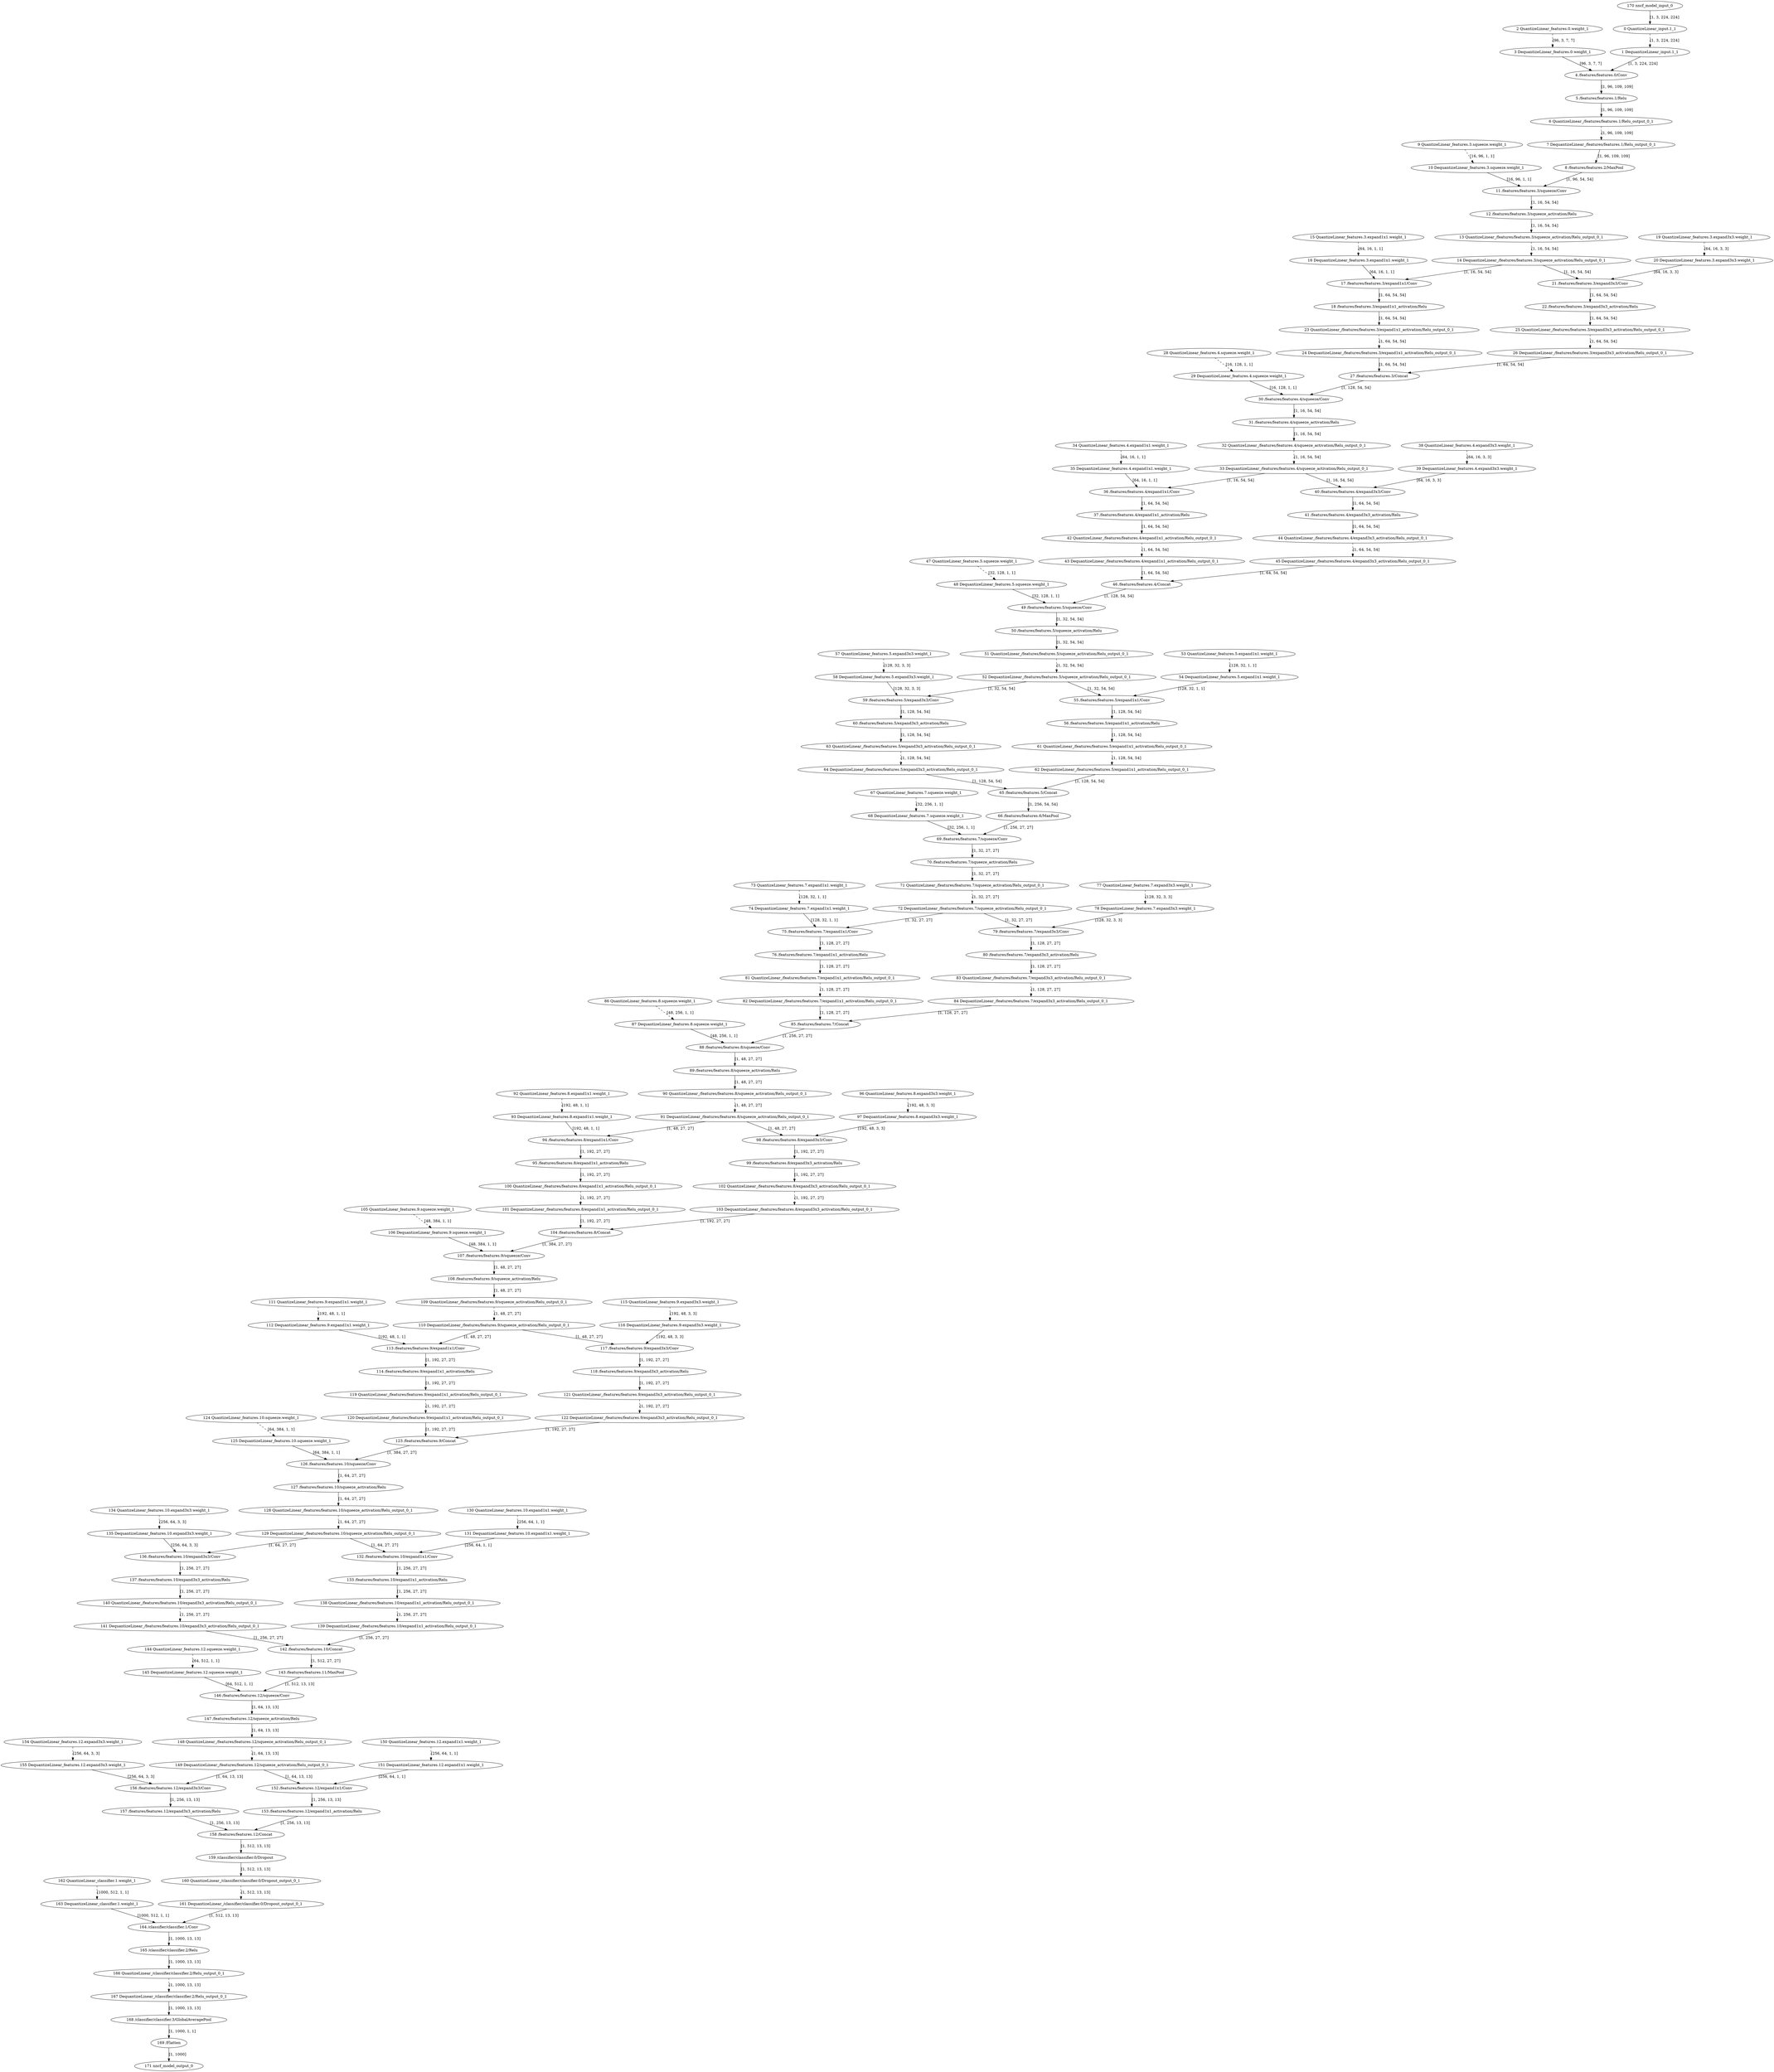 strict digraph  {
"0 QuantizeLinear_input.1_1" [id=0, type=QuantizeLinear];
"1 DequantizeLinear_input.1_1" [id=1, type=DequantizeLinear];
"2 QuantizeLinear_features.0.weight_1" [id=2, type=QuantizeLinear];
"3 DequantizeLinear_features.0.weight_1" [id=3, type=DequantizeLinear];
"4 /features/features.0/Conv" [id=4, type=Conv];
"5 /features/features.1/Relu" [id=5, type=Relu];
"6 QuantizeLinear_/features/features.1/Relu_output_0_1" [id=6, type=QuantizeLinear];
"7 DequantizeLinear_/features/features.1/Relu_output_0_1" [id=7, type=DequantizeLinear];
"8 /features/features.2/MaxPool" [id=8, type=MaxPool];
"9 QuantizeLinear_features.3.squeeze.weight_1" [id=9, type=QuantizeLinear];
"10 DequantizeLinear_features.3.squeeze.weight_1" [id=10, type=DequantizeLinear];
"11 /features/features.3/squeeze/Conv" [id=11, type=Conv];
"12 /features/features.3/squeeze_activation/Relu" [id=12, type=Relu];
"13 QuantizeLinear_/features/features.3/squeeze_activation/Relu_output_0_1" [id=13, type=QuantizeLinear];
"14 DequantizeLinear_/features/features.3/squeeze_activation/Relu_output_0_1" [id=14, type=DequantizeLinear];
"15 QuantizeLinear_features.3.expand1x1.weight_1" [id=15, type=QuantizeLinear];
"16 DequantizeLinear_features.3.expand1x1.weight_1" [id=16, type=DequantizeLinear];
"17 /features/features.3/expand1x1/Conv" [id=17, type=Conv];
"18 /features/features.3/expand1x1_activation/Relu" [id=18, type=Relu];
"19 QuantizeLinear_features.3.expand3x3.weight_1" [id=19, type=QuantizeLinear];
"20 DequantizeLinear_features.3.expand3x3.weight_1" [id=20, type=DequantizeLinear];
"21 /features/features.3/expand3x3/Conv" [id=21, type=Conv];
"22 /features/features.3/expand3x3_activation/Relu" [id=22, type=Relu];
"23 QuantizeLinear_/features/features.3/expand1x1_activation/Relu_output_0_1" [id=23, type=QuantizeLinear];
"24 DequantizeLinear_/features/features.3/expand1x1_activation/Relu_output_0_1" [id=24, type=DequantizeLinear];
"25 QuantizeLinear_/features/features.3/expand3x3_activation/Relu_output_0_1" [id=25, type=QuantizeLinear];
"26 DequantizeLinear_/features/features.3/expand3x3_activation/Relu_output_0_1" [id=26, type=DequantizeLinear];
"27 /features/features.3/Concat" [id=27, type=Concat];
"28 QuantizeLinear_features.4.squeeze.weight_1" [id=28, type=QuantizeLinear];
"29 DequantizeLinear_features.4.squeeze.weight_1" [id=29, type=DequantizeLinear];
"30 /features/features.4/squeeze/Conv" [id=30, type=Conv];
"31 /features/features.4/squeeze_activation/Relu" [id=31, type=Relu];
"32 QuantizeLinear_/features/features.4/squeeze_activation/Relu_output_0_1" [id=32, type=QuantizeLinear];
"33 DequantizeLinear_/features/features.4/squeeze_activation/Relu_output_0_1" [id=33, type=DequantizeLinear];
"34 QuantizeLinear_features.4.expand1x1.weight_1" [id=34, type=QuantizeLinear];
"35 DequantizeLinear_features.4.expand1x1.weight_1" [id=35, type=DequantizeLinear];
"36 /features/features.4/expand1x1/Conv" [id=36, type=Conv];
"37 /features/features.4/expand1x1_activation/Relu" [id=37, type=Relu];
"38 QuantizeLinear_features.4.expand3x3.weight_1" [id=38, type=QuantizeLinear];
"39 DequantizeLinear_features.4.expand3x3.weight_1" [id=39, type=DequantizeLinear];
"40 /features/features.4/expand3x3/Conv" [id=40, type=Conv];
"41 /features/features.4/expand3x3_activation/Relu" [id=41, type=Relu];
"42 QuantizeLinear_/features/features.4/expand1x1_activation/Relu_output_0_1" [id=42, type=QuantizeLinear];
"43 DequantizeLinear_/features/features.4/expand1x1_activation/Relu_output_0_1" [id=43, type=DequantizeLinear];
"44 QuantizeLinear_/features/features.4/expand3x3_activation/Relu_output_0_1" [id=44, type=QuantizeLinear];
"45 DequantizeLinear_/features/features.4/expand3x3_activation/Relu_output_0_1" [id=45, type=DequantizeLinear];
"46 /features/features.4/Concat" [id=46, type=Concat];
"47 QuantizeLinear_features.5.squeeze.weight_1" [id=47, type=QuantizeLinear];
"48 DequantizeLinear_features.5.squeeze.weight_1" [id=48, type=DequantizeLinear];
"49 /features/features.5/squeeze/Conv" [id=49, type=Conv];
"50 /features/features.5/squeeze_activation/Relu" [id=50, type=Relu];
"51 QuantizeLinear_/features/features.5/squeeze_activation/Relu_output_0_1" [id=51, type=QuantizeLinear];
"52 DequantizeLinear_/features/features.5/squeeze_activation/Relu_output_0_1" [id=52, type=DequantizeLinear];
"53 QuantizeLinear_features.5.expand1x1.weight_1" [id=53, type=QuantizeLinear];
"54 DequantizeLinear_features.5.expand1x1.weight_1" [id=54, type=DequantizeLinear];
"55 /features/features.5/expand1x1/Conv" [id=55, type=Conv];
"56 /features/features.5/expand1x1_activation/Relu" [id=56, type=Relu];
"57 QuantizeLinear_features.5.expand3x3.weight_1" [id=57, type=QuantizeLinear];
"58 DequantizeLinear_features.5.expand3x3.weight_1" [id=58, type=DequantizeLinear];
"59 /features/features.5/expand3x3/Conv" [id=59, type=Conv];
"60 /features/features.5/expand3x3_activation/Relu" [id=60, type=Relu];
"61 QuantizeLinear_/features/features.5/expand1x1_activation/Relu_output_0_1" [id=61, type=QuantizeLinear];
"62 DequantizeLinear_/features/features.5/expand1x1_activation/Relu_output_0_1" [id=62, type=DequantizeLinear];
"63 QuantizeLinear_/features/features.5/expand3x3_activation/Relu_output_0_1" [id=63, type=QuantizeLinear];
"64 DequantizeLinear_/features/features.5/expand3x3_activation/Relu_output_0_1" [id=64, type=DequantizeLinear];
"65 /features/features.5/Concat" [id=65, type=Concat];
"66 /features/features.6/MaxPool" [id=66, type=MaxPool];
"67 QuantizeLinear_features.7.squeeze.weight_1" [id=67, type=QuantizeLinear];
"68 DequantizeLinear_features.7.squeeze.weight_1" [id=68, type=DequantizeLinear];
"69 /features/features.7/squeeze/Conv" [id=69, type=Conv];
"70 /features/features.7/squeeze_activation/Relu" [id=70, type=Relu];
"71 QuantizeLinear_/features/features.7/squeeze_activation/Relu_output_0_1" [id=71, type=QuantizeLinear];
"72 DequantizeLinear_/features/features.7/squeeze_activation/Relu_output_0_1" [id=72, type=DequantizeLinear];
"73 QuantizeLinear_features.7.expand1x1.weight_1" [id=73, type=QuantizeLinear];
"74 DequantizeLinear_features.7.expand1x1.weight_1" [id=74, type=DequantizeLinear];
"75 /features/features.7/expand1x1/Conv" [id=75, type=Conv];
"76 /features/features.7/expand1x1_activation/Relu" [id=76, type=Relu];
"77 QuantizeLinear_features.7.expand3x3.weight_1" [id=77, type=QuantizeLinear];
"78 DequantizeLinear_features.7.expand3x3.weight_1" [id=78, type=DequantizeLinear];
"79 /features/features.7/expand3x3/Conv" [id=79, type=Conv];
"80 /features/features.7/expand3x3_activation/Relu" [id=80, type=Relu];
"81 QuantizeLinear_/features/features.7/expand1x1_activation/Relu_output_0_1" [id=81, type=QuantizeLinear];
"82 DequantizeLinear_/features/features.7/expand1x1_activation/Relu_output_0_1" [id=82, type=DequantizeLinear];
"83 QuantizeLinear_/features/features.7/expand3x3_activation/Relu_output_0_1" [id=83, type=QuantizeLinear];
"84 DequantizeLinear_/features/features.7/expand3x3_activation/Relu_output_0_1" [id=84, type=DequantizeLinear];
"85 /features/features.7/Concat" [id=85, type=Concat];
"86 QuantizeLinear_features.8.squeeze.weight_1" [id=86, type=QuantizeLinear];
"87 DequantizeLinear_features.8.squeeze.weight_1" [id=87, type=DequantizeLinear];
"88 /features/features.8/squeeze/Conv" [id=88, type=Conv];
"89 /features/features.8/squeeze_activation/Relu" [id=89, type=Relu];
"90 QuantizeLinear_/features/features.8/squeeze_activation/Relu_output_0_1" [id=90, type=QuantizeLinear];
"91 DequantizeLinear_/features/features.8/squeeze_activation/Relu_output_0_1" [id=91, type=DequantizeLinear];
"92 QuantizeLinear_features.8.expand1x1.weight_1" [id=92, type=QuantizeLinear];
"93 DequantizeLinear_features.8.expand1x1.weight_1" [id=93, type=DequantizeLinear];
"94 /features/features.8/expand1x1/Conv" [id=94, type=Conv];
"95 /features/features.8/expand1x1_activation/Relu" [id=95, type=Relu];
"96 QuantizeLinear_features.8.expand3x3.weight_1" [id=96, type=QuantizeLinear];
"97 DequantizeLinear_features.8.expand3x3.weight_1" [id=97, type=DequantizeLinear];
"98 /features/features.8/expand3x3/Conv" [id=98, type=Conv];
"99 /features/features.8/expand3x3_activation/Relu" [id=99, type=Relu];
"100 QuantizeLinear_/features/features.8/expand1x1_activation/Relu_output_0_1" [id=100, type=QuantizeLinear];
"101 DequantizeLinear_/features/features.8/expand1x1_activation/Relu_output_0_1" [id=101, type=DequantizeLinear];
"102 QuantizeLinear_/features/features.8/expand3x3_activation/Relu_output_0_1" [id=102, type=QuantizeLinear];
"103 DequantizeLinear_/features/features.8/expand3x3_activation/Relu_output_0_1" [id=103, type=DequantizeLinear];
"104 /features/features.8/Concat" [id=104, type=Concat];
"105 QuantizeLinear_features.9.squeeze.weight_1" [id=105, type=QuantizeLinear];
"106 DequantizeLinear_features.9.squeeze.weight_1" [id=106, type=DequantizeLinear];
"107 /features/features.9/squeeze/Conv" [id=107, type=Conv];
"108 /features/features.9/squeeze_activation/Relu" [id=108, type=Relu];
"109 QuantizeLinear_/features/features.9/squeeze_activation/Relu_output_0_1" [id=109, type=QuantizeLinear];
"110 DequantizeLinear_/features/features.9/squeeze_activation/Relu_output_0_1" [id=110, type=DequantizeLinear];
"111 QuantizeLinear_features.9.expand1x1.weight_1" [id=111, type=QuantizeLinear];
"112 DequantizeLinear_features.9.expand1x1.weight_1" [id=112, type=DequantizeLinear];
"113 /features/features.9/expand1x1/Conv" [id=113, type=Conv];
"114 /features/features.9/expand1x1_activation/Relu" [id=114, type=Relu];
"115 QuantizeLinear_features.9.expand3x3.weight_1" [id=115, type=QuantizeLinear];
"116 DequantizeLinear_features.9.expand3x3.weight_1" [id=116, type=DequantizeLinear];
"117 /features/features.9/expand3x3/Conv" [id=117, type=Conv];
"118 /features/features.9/expand3x3_activation/Relu" [id=118, type=Relu];
"119 QuantizeLinear_/features/features.9/expand1x1_activation/Relu_output_0_1" [id=119, type=QuantizeLinear];
"120 DequantizeLinear_/features/features.9/expand1x1_activation/Relu_output_0_1" [id=120, type=DequantizeLinear];
"121 QuantizeLinear_/features/features.9/expand3x3_activation/Relu_output_0_1" [id=121, type=QuantizeLinear];
"122 DequantizeLinear_/features/features.9/expand3x3_activation/Relu_output_0_1" [id=122, type=DequantizeLinear];
"123 /features/features.9/Concat" [id=123, type=Concat];
"124 QuantizeLinear_features.10.squeeze.weight_1" [id=124, type=QuantizeLinear];
"125 DequantizeLinear_features.10.squeeze.weight_1" [id=125, type=DequantizeLinear];
"126 /features/features.10/squeeze/Conv" [id=126, type=Conv];
"127 /features/features.10/squeeze_activation/Relu" [id=127, type=Relu];
"128 QuantizeLinear_/features/features.10/squeeze_activation/Relu_output_0_1" [id=128, type=QuantizeLinear];
"129 DequantizeLinear_/features/features.10/squeeze_activation/Relu_output_0_1" [id=129, type=DequantizeLinear];
"130 QuantizeLinear_features.10.expand1x1.weight_1" [id=130, type=QuantizeLinear];
"131 DequantizeLinear_features.10.expand1x1.weight_1" [id=131, type=DequantizeLinear];
"132 /features/features.10/expand1x1/Conv" [id=132, type=Conv];
"133 /features/features.10/expand1x1_activation/Relu" [id=133, type=Relu];
"134 QuantizeLinear_features.10.expand3x3.weight_1" [id=134, type=QuantizeLinear];
"135 DequantizeLinear_features.10.expand3x3.weight_1" [id=135, type=DequantizeLinear];
"136 /features/features.10/expand3x3/Conv" [id=136, type=Conv];
"137 /features/features.10/expand3x3_activation/Relu" [id=137, type=Relu];
"138 QuantizeLinear_/features/features.10/expand1x1_activation/Relu_output_0_1" [id=138, type=QuantizeLinear];
"139 DequantizeLinear_/features/features.10/expand1x1_activation/Relu_output_0_1" [id=139, type=DequantizeLinear];
"140 QuantizeLinear_/features/features.10/expand3x3_activation/Relu_output_0_1" [id=140, type=QuantizeLinear];
"141 DequantizeLinear_/features/features.10/expand3x3_activation/Relu_output_0_1" [id=141, type=DequantizeLinear];
"142 /features/features.10/Concat" [id=142, type=Concat];
"143 /features/features.11/MaxPool" [id=143, type=MaxPool];
"144 QuantizeLinear_features.12.squeeze.weight_1" [id=144, type=QuantizeLinear];
"145 DequantizeLinear_features.12.squeeze.weight_1" [id=145, type=DequantizeLinear];
"146 /features/features.12/squeeze/Conv" [id=146, type=Conv];
"147 /features/features.12/squeeze_activation/Relu" [id=147, type=Relu];
"148 QuantizeLinear_/features/features.12/squeeze_activation/Relu_output_0_1" [id=148, type=QuantizeLinear];
"149 DequantizeLinear_/features/features.12/squeeze_activation/Relu_output_0_1" [id=149, type=DequantizeLinear];
"150 QuantizeLinear_features.12.expand1x1.weight_1" [id=150, type=QuantizeLinear];
"151 DequantizeLinear_features.12.expand1x1.weight_1" [id=151, type=DequantizeLinear];
"152 /features/features.12/expand1x1/Conv" [id=152, type=Conv];
"153 /features/features.12/expand1x1_activation/Relu" [id=153, type=Relu];
"154 QuantizeLinear_features.12.expand3x3.weight_1" [id=154, type=QuantizeLinear];
"155 DequantizeLinear_features.12.expand3x3.weight_1" [id=155, type=DequantizeLinear];
"156 /features/features.12/expand3x3/Conv" [id=156, type=Conv];
"157 /features/features.12/expand3x3_activation/Relu" [id=157, type=Relu];
"158 /features/features.12/Concat" [id=158, type=Concat];
"159 /classifier/classifier.0/Dropout" [id=159, type=Dropout];
"160 QuantizeLinear_/classifier/classifier.0/Dropout_output_0_1" [id=160, type=QuantizeLinear];
"161 DequantizeLinear_/classifier/classifier.0/Dropout_output_0_1" [id=161, type=DequantizeLinear];
"162 QuantizeLinear_classifier.1.weight_1" [id=162, type=QuantizeLinear];
"163 DequantizeLinear_classifier.1.weight_1" [id=163, type=DequantizeLinear];
"164 /classifier/classifier.1/Conv" [id=164, type=Conv];
"165 /classifier/classifier.2/Relu" [id=165, type=Relu];
"166 QuantizeLinear_/classifier/classifier.2/Relu_output_0_1" [id=166, type=QuantizeLinear];
"167 DequantizeLinear_/classifier/classifier.2/Relu_output_0_1" [id=167, type=DequantizeLinear];
"168 /classifier/classifier.3/GlobalAveragePool" [id=168, type=GlobalAveragePool];
"169 /Flatten" [id=169, type=Flatten];
"170 nncf_model_input_0" [id=170, type=nncf_model_input];
"171 nncf_model_output_0" [id=171, type=nncf_model_output];
"0 QuantizeLinear_input.1_1" -> "1 DequantizeLinear_input.1_1"  [label="[1, 3, 224, 224]", style=dashed];
"1 DequantizeLinear_input.1_1" -> "4 /features/features.0/Conv"  [label="[1, 3, 224, 224]", style=solid];
"2 QuantizeLinear_features.0.weight_1" -> "3 DequantizeLinear_features.0.weight_1"  [label="[96, 3, 7, 7]", style=dashed];
"3 DequantizeLinear_features.0.weight_1" -> "4 /features/features.0/Conv"  [label="[96, 3, 7, 7]", style=solid];
"4 /features/features.0/Conv" -> "5 /features/features.1/Relu"  [label="[1, 96, 109, 109]", style=solid];
"5 /features/features.1/Relu" -> "6 QuantizeLinear_/features/features.1/Relu_output_0_1"  [label="[1, 96, 109, 109]", style=solid];
"6 QuantizeLinear_/features/features.1/Relu_output_0_1" -> "7 DequantizeLinear_/features/features.1/Relu_output_0_1"  [label="[1, 96, 109, 109]", style=dashed];
"7 DequantizeLinear_/features/features.1/Relu_output_0_1" -> "8 /features/features.2/MaxPool"  [label="[1, 96, 109, 109]", style=solid];
"8 /features/features.2/MaxPool" -> "11 /features/features.3/squeeze/Conv"  [label="[1, 96, 54, 54]", style=solid];
"9 QuantizeLinear_features.3.squeeze.weight_1" -> "10 DequantizeLinear_features.3.squeeze.weight_1"  [label="[16, 96, 1, 1]", style=dashed];
"10 DequantizeLinear_features.3.squeeze.weight_1" -> "11 /features/features.3/squeeze/Conv"  [label="[16, 96, 1, 1]", style=solid];
"11 /features/features.3/squeeze/Conv" -> "12 /features/features.3/squeeze_activation/Relu"  [label="[1, 16, 54, 54]", style=solid];
"12 /features/features.3/squeeze_activation/Relu" -> "13 QuantizeLinear_/features/features.3/squeeze_activation/Relu_output_0_1"  [label="[1, 16, 54, 54]", style=solid];
"13 QuantizeLinear_/features/features.3/squeeze_activation/Relu_output_0_1" -> "14 DequantizeLinear_/features/features.3/squeeze_activation/Relu_output_0_1"  [label="[1, 16, 54, 54]", style=dashed];
"14 DequantizeLinear_/features/features.3/squeeze_activation/Relu_output_0_1" -> "17 /features/features.3/expand1x1/Conv"  [label="[1, 16, 54, 54]", style=solid];
"14 DequantizeLinear_/features/features.3/squeeze_activation/Relu_output_0_1" -> "21 /features/features.3/expand3x3/Conv"  [label="[1, 16, 54, 54]", style=solid];
"15 QuantizeLinear_features.3.expand1x1.weight_1" -> "16 DequantizeLinear_features.3.expand1x1.weight_1"  [label="[64, 16, 1, 1]", style=dashed];
"16 DequantizeLinear_features.3.expand1x1.weight_1" -> "17 /features/features.3/expand1x1/Conv"  [label="[64, 16, 1, 1]", style=solid];
"17 /features/features.3/expand1x1/Conv" -> "18 /features/features.3/expand1x1_activation/Relu"  [label="[1, 64, 54, 54]", style=solid];
"18 /features/features.3/expand1x1_activation/Relu" -> "23 QuantizeLinear_/features/features.3/expand1x1_activation/Relu_output_0_1"  [label="[1, 64, 54, 54]", style=solid];
"19 QuantizeLinear_features.3.expand3x3.weight_1" -> "20 DequantizeLinear_features.3.expand3x3.weight_1"  [label="[64, 16, 3, 3]", style=dashed];
"20 DequantizeLinear_features.3.expand3x3.weight_1" -> "21 /features/features.3/expand3x3/Conv"  [label="[64, 16, 3, 3]", style=solid];
"21 /features/features.3/expand3x3/Conv" -> "22 /features/features.3/expand3x3_activation/Relu"  [label="[1, 64, 54, 54]", style=solid];
"22 /features/features.3/expand3x3_activation/Relu" -> "25 QuantizeLinear_/features/features.3/expand3x3_activation/Relu_output_0_1"  [label="[1, 64, 54, 54]", style=solid];
"23 QuantizeLinear_/features/features.3/expand1x1_activation/Relu_output_0_1" -> "24 DequantizeLinear_/features/features.3/expand1x1_activation/Relu_output_0_1"  [label="[1, 64, 54, 54]", style=dashed];
"24 DequantizeLinear_/features/features.3/expand1x1_activation/Relu_output_0_1" -> "27 /features/features.3/Concat"  [label="[1, 64, 54, 54]", style=solid];
"25 QuantizeLinear_/features/features.3/expand3x3_activation/Relu_output_0_1" -> "26 DequantizeLinear_/features/features.3/expand3x3_activation/Relu_output_0_1"  [label="[1, 64, 54, 54]", style=dashed];
"26 DequantizeLinear_/features/features.3/expand3x3_activation/Relu_output_0_1" -> "27 /features/features.3/Concat"  [label="[1, 64, 54, 54]", style=solid];
"27 /features/features.3/Concat" -> "30 /features/features.4/squeeze/Conv"  [label="[1, 128, 54, 54]", style=solid];
"28 QuantizeLinear_features.4.squeeze.weight_1" -> "29 DequantizeLinear_features.4.squeeze.weight_1"  [label="[16, 128, 1, 1]", style=dashed];
"29 DequantizeLinear_features.4.squeeze.weight_1" -> "30 /features/features.4/squeeze/Conv"  [label="[16, 128, 1, 1]", style=solid];
"30 /features/features.4/squeeze/Conv" -> "31 /features/features.4/squeeze_activation/Relu"  [label="[1, 16, 54, 54]", style=solid];
"31 /features/features.4/squeeze_activation/Relu" -> "32 QuantizeLinear_/features/features.4/squeeze_activation/Relu_output_0_1"  [label="[1, 16, 54, 54]", style=solid];
"32 QuantizeLinear_/features/features.4/squeeze_activation/Relu_output_0_1" -> "33 DequantizeLinear_/features/features.4/squeeze_activation/Relu_output_0_1"  [label="[1, 16, 54, 54]", style=dashed];
"33 DequantizeLinear_/features/features.4/squeeze_activation/Relu_output_0_1" -> "36 /features/features.4/expand1x1/Conv"  [label="[1, 16, 54, 54]", style=solid];
"33 DequantizeLinear_/features/features.4/squeeze_activation/Relu_output_0_1" -> "40 /features/features.4/expand3x3/Conv"  [label="[1, 16, 54, 54]", style=solid];
"34 QuantizeLinear_features.4.expand1x1.weight_1" -> "35 DequantizeLinear_features.4.expand1x1.weight_1"  [label="[64, 16, 1, 1]", style=dashed];
"35 DequantizeLinear_features.4.expand1x1.weight_1" -> "36 /features/features.4/expand1x1/Conv"  [label="[64, 16, 1, 1]", style=solid];
"36 /features/features.4/expand1x1/Conv" -> "37 /features/features.4/expand1x1_activation/Relu"  [label="[1, 64, 54, 54]", style=solid];
"37 /features/features.4/expand1x1_activation/Relu" -> "42 QuantizeLinear_/features/features.4/expand1x1_activation/Relu_output_0_1"  [label="[1, 64, 54, 54]", style=solid];
"38 QuantizeLinear_features.4.expand3x3.weight_1" -> "39 DequantizeLinear_features.4.expand3x3.weight_1"  [label="[64, 16, 3, 3]", style=dashed];
"39 DequantizeLinear_features.4.expand3x3.weight_1" -> "40 /features/features.4/expand3x3/Conv"  [label="[64, 16, 3, 3]", style=solid];
"40 /features/features.4/expand3x3/Conv" -> "41 /features/features.4/expand3x3_activation/Relu"  [label="[1, 64, 54, 54]", style=solid];
"41 /features/features.4/expand3x3_activation/Relu" -> "44 QuantizeLinear_/features/features.4/expand3x3_activation/Relu_output_0_1"  [label="[1, 64, 54, 54]", style=solid];
"42 QuantizeLinear_/features/features.4/expand1x1_activation/Relu_output_0_1" -> "43 DequantizeLinear_/features/features.4/expand1x1_activation/Relu_output_0_1"  [label="[1, 64, 54, 54]", style=dashed];
"43 DequantizeLinear_/features/features.4/expand1x1_activation/Relu_output_0_1" -> "46 /features/features.4/Concat"  [label="[1, 64, 54, 54]", style=solid];
"44 QuantizeLinear_/features/features.4/expand3x3_activation/Relu_output_0_1" -> "45 DequantizeLinear_/features/features.4/expand3x3_activation/Relu_output_0_1"  [label="[1, 64, 54, 54]", style=dashed];
"45 DequantizeLinear_/features/features.4/expand3x3_activation/Relu_output_0_1" -> "46 /features/features.4/Concat"  [label="[1, 64, 54, 54]", style=solid];
"46 /features/features.4/Concat" -> "49 /features/features.5/squeeze/Conv"  [label="[1, 128, 54, 54]", style=solid];
"47 QuantizeLinear_features.5.squeeze.weight_1" -> "48 DequantizeLinear_features.5.squeeze.weight_1"  [label="[32, 128, 1, 1]", style=dashed];
"48 DequantizeLinear_features.5.squeeze.weight_1" -> "49 /features/features.5/squeeze/Conv"  [label="[32, 128, 1, 1]", style=solid];
"49 /features/features.5/squeeze/Conv" -> "50 /features/features.5/squeeze_activation/Relu"  [label="[1, 32, 54, 54]", style=solid];
"50 /features/features.5/squeeze_activation/Relu" -> "51 QuantizeLinear_/features/features.5/squeeze_activation/Relu_output_0_1"  [label="[1, 32, 54, 54]", style=solid];
"51 QuantizeLinear_/features/features.5/squeeze_activation/Relu_output_0_1" -> "52 DequantizeLinear_/features/features.5/squeeze_activation/Relu_output_0_1"  [label="[1, 32, 54, 54]", style=dashed];
"52 DequantizeLinear_/features/features.5/squeeze_activation/Relu_output_0_1" -> "55 /features/features.5/expand1x1/Conv"  [label="[1, 32, 54, 54]", style=solid];
"52 DequantizeLinear_/features/features.5/squeeze_activation/Relu_output_0_1" -> "59 /features/features.5/expand3x3/Conv"  [label="[1, 32, 54, 54]", style=solid];
"53 QuantizeLinear_features.5.expand1x1.weight_1" -> "54 DequantizeLinear_features.5.expand1x1.weight_1"  [label="[128, 32, 1, 1]", style=dashed];
"54 DequantizeLinear_features.5.expand1x1.weight_1" -> "55 /features/features.5/expand1x1/Conv"  [label="[128, 32, 1, 1]", style=solid];
"55 /features/features.5/expand1x1/Conv" -> "56 /features/features.5/expand1x1_activation/Relu"  [label="[1, 128, 54, 54]", style=solid];
"56 /features/features.5/expand1x1_activation/Relu" -> "61 QuantizeLinear_/features/features.5/expand1x1_activation/Relu_output_0_1"  [label="[1, 128, 54, 54]", style=solid];
"57 QuantizeLinear_features.5.expand3x3.weight_1" -> "58 DequantizeLinear_features.5.expand3x3.weight_1"  [label="[128, 32, 3, 3]", style=dashed];
"58 DequantizeLinear_features.5.expand3x3.weight_1" -> "59 /features/features.5/expand3x3/Conv"  [label="[128, 32, 3, 3]", style=solid];
"59 /features/features.5/expand3x3/Conv" -> "60 /features/features.5/expand3x3_activation/Relu"  [label="[1, 128, 54, 54]", style=solid];
"60 /features/features.5/expand3x3_activation/Relu" -> "63 QuantizeLinear_/features/features.5/expand3x3_activation/Relu_output_0_1"  [label="[1, 128, 54, 54]", style=solid];
"61 QuantizeLinear_/features/features.5/expand1x1_activation/Relu_output_0_1" -> "62 DequantizeLinear_/features/features.5/expand1x1_activation/Relu_output_0_1"  [label="[1, 128, 54, 54]", style=dashed];
"62 DequantizeLinear_/features/features.5/expand1x1_activation/Relu_output_0_1" -> "65 /features/features.5/Concat"  [label="[1, 128, 54, 54]", style=solid];
"63 QuantizeLinear_/features/features.5/expand3x3_activation/Relu_output_0_1" -> "64 DequantizeLinear_/features/features.5/expand3x3_activation/Relu_output_0_1"  [label="[1, 128, 54, 54]", style=dashed];
"64 DequantizeLinear_/features/features.5/expand3x3_activation/Relu_output_0_1" -> "65 /features/features.5/Concat"  [label="[1, 128, 54, 54]", style=solid];
"65 /features/features.5/Concat" -> "66 /features/features.6/MaxPool"  [label="[1, 256, 54, 54]", style=solid];
"66 /features/features.6/MaxPool" -> "69 /features/features.7/squeeze/Conv"  [label="[1, 256, 27, 27]", style=solid];
"67 QuantizeLinear_features.7.squeeze.weight_1" -> "68 DequantizeLinear_features.7.squeeze.weight_1"  [label="[32, 256, 1, 1]", style=dashed];
"68 DequantizeLinear_features.7.squeeze.weight_1" -> "69 /features/features.7/squeeze/Conv"  [label="[32, 256, 1, 1]", style=solid];
"69 /features/features.7/squeeze/Conv" -> "70 /features/features.7/squeeze_activation/Relu"  [label="[1, 32, 27, 27]", style=solid];
"70 /features/features.7/squeeze_activation/Relu" -> "71 QuantizeLinear_/features/features.7/squeeze_activation/Relu_output_0_1"  [label="[1, 32, 27, 27]", style=solid];
"71 QuantizeLinear_/features/features.7/squeeze_activation/Relu_output_0_1" -> "72 DequantizeLinear_/features/features.7/squeeze_activation/Relu_output_0_1"  [label="[1, 32, 27, 27]", style=dashed];
"72 DequantizeLinear_/features/features.7/squeeze_activation/Relu_output_0_1" -> "75 /features/features.7/expand1x1/Conv"  [label="[1, 32, 27, 27]", style=solid];
"72 DequantizeLinear_/features/features.7/squeeze_activation/Relu_output_0_1" -> "79 /features/features.7/expand3x3/Conv"  [label="[1, 32, 27, 27]", style=solid];
"73 QuantizeLinear_features.7.expand1x1.weight_1" -> "74 DequantizeLinear_features.7.expand1x1.weight_1"  [label="[128, 32, 1, 1]", style=dashed];
"74 DequantizeLinear_features.7.expand1x1.weight_1" -> "75 /features/features.7/expand1x1/Conv"  [label="[128, 32, 1, 1]", style=solid];
"75 /features/features.7/expand1x1/Conv" -> "76 /features/features.7/expand1x1_activation/Relu"  [label="[1, 128, 27, 27]", style=solid];
"76 /features/features.7/expand1x1_activation/Relu" -> "81 QuantizeLinear_/features/features.7/expand1x1_activation/Relu_output_0_1"  [label="[1, 128, 27, 27]", style=solid];
"77 QuantizeLinear_features.7.expand3x3.weight_1" -> "78 DequantizeLinear_features.7.expand3x3.weight_1"  [label="[128, 32, 3, 3]", style=dashed];
"78 DequantizeLinear_features.7.expand3x3.weight_1" -> "79 /features/features.7/expand3x3/Conv"  [label="[128, 32, 3, 3]", style=solid];
"79 /features/features.7/expand3x3/Conv" -> "80 /features/features.7/expand3x3_activation/Relu"  [label="[1, 128, 27, 27]", style=solid];
"80 /features/features.7/expand3x3_activation/Relu" -> "83 QuantizeLinear_/features/features.7/expand3x3_activation/Relu_output_0_1"  [label="[1, 128, 27, 27]", style=solid];
"81 QuantizeLinear_/features/features.7/expand1x1_activation/Relu_output_0_1" -> "82 DequantizeLinear_/features/features.7/expand1x1_activation/Relu_output_0_1"  [label="[1, 128, 27, 27]", style=dashed];
"82 DequantizeLinear_/features/features.7/expand1x1_activation/Relu_output_0_1" -> "85 /features/features.7/Concat"  [label="[1, 128, 27, 27]", style=solid];
"83 QuantizeLinear_/features/features.7/expand3x3_activation/Relu_output_0_1" -> "84 DequantizeLinear_/features/features.7/expand3x3_activation/Relu_output_0_1"  [label="[1, 128, 27, 27]", style=dashed];
"84 DequantizeLinear_/features/features.7/expand3x3_activation/Relu_output_0_1" -> "85 /features/features.7/Concat"  [label="[1, 128, 27, 27]", style=solid];
"85 /features/features.7/Concat" -> "88 /features/features.8/squeeze/Conv"  [label="[1, 256, 27, 27]", style=solid];
"86 QuantizeLinear_features.8.squeeze.weight_1" -> "87 DequantizeLinear_features.8.squeeze.weight_1"  [label="[48, 256, 1, 1]", style=dashed];
"87 DequantizeLinear_features.8.squeeze.weight_1" -> "88 /features/features.8/squeeze/Conv"  [label="[48, 256, 1, 1]", style=solid];
"88 /features/features.8/squeeze/Conv" -> "89 /features/features.8/squeeze_activation/Relu"  [label="[1, 48, 27, 27]", style=solid];
"89 /features/features.8/squeeze_activation/Relu" -> "90 QuantizeLinear_/features/features.8/squeeze_activation/Relu_output_0_1"  [label="[1, 48, 27, 27]", style=solid];
"90 QuantizeLinear_/features/features.8/squeeze_activation/Relu_output_0_1" -> "91 DequantizeLinear_/features/features.8/squeeze_activation/Relu_output_0_1"  [label="[1, 48, 27, 27]", style=dashed];
"91 DequantizeLinear_/features/features.8/squeeze_activation/Relu_output_0_1" -> "94 /features/features.8/expand1x1/Conv"  [label="[1, 48, 27, 27]", style=solid];
"91 DequantizeLinear_/features/features.8/squeeze_activation/Relu_output_0_1" -> "98 /features/features.8/expand3x3/Conv"  [label="[1, 48, 27, 27]", style=solid];
"92 QuantizeLinear_features.8.expand1x1.weight_1" -> "93 DequantizeLinear_features.8.expand1x1.weight_1"  [label="[192, 48, 1, 1]", style=dashed];
"93 DequantizeLinear_features.8.expand1x1.weight_1" -> "94 /features/features.8/expand1x1/Conv"  [label="[192, 48, 1, 1]", style=solid];
"94 /features/features.8/expand1x1/Conv" -> "95 /features/features.8/expand1x1_activation/Relu"  [label="[1, 192, 27, 27]", style=solid];
"95 /features/features.8/expand1x1_activation/Relu" -> "100 QuantizeLinear_/features/features.8/expand1x1_activation/Relu_output_0_1"  [label="[1, 192, 27, 27]", style=solid];
"96 QuantizeLinear_features.8.expand3x3.weight_1" -> "97 DequantizeLinear_features.8.expand3x3.weight_1"  [label="[192, 48, 3, 3]", style=dashed];
"97 DequantizeLinear_features.8.expand3x3.weight_1" -> "98 /features/features.8/expand3x3/Conv"  [label="[192, 48, 3, 3]", style=solid];
"98 /features/features.8/expand3x3/Conv" -> "99 /features/features.8/expand3x3_activation/Relu"  [label="[1, 192, 27, 27]", style=solid];
"99 /features/features.8/expand3x3_activation/Relu" -> "102 QuantizeLinear_/features/features.8/expand3x3_activation/Relu_output_0_1"  [label="[1, 192, 27, 27]", style=solid];
"100 QuantizeLinear_/features/features.8/expand1x1_activation/Relu_output_0_1" -> "101 DequantizeLinear_/features/features.8/expand1x1_activation/Relu_output_0_1"  [label="[1, 192, 27, 27]", style=dashed];
"101 DequantizeLinear_/features/features.8/expand1x1_activation/Relu_output_0_1" -> "104 /features/features.8/Concat"  [label="[1, 192, 27, 27]", style=solid];
"102 QuantizeLinear_/features/features.8/expand3x3_activation/Relu_output_0_1" -> "103 DequantizeLinear_/features/features.8/expand3x3_activation/Relu_output_0_1"  [label="[1, 192, 27, 27]", style=dashed];
"103 DequantizeLinear_/features/features.8/expand3x3_activation/Relu_output_0_1" -> "104 /features/features.8/Concat"  [label="[1, 192, 27, 27]", style=solid];
"104 /features/features.8/Concat" -> "107 /features/features.9/squeeze/Conv"  [label="[1, 384, 27, 27]", style=solid];
"105 QuantizeLinear_features.9.squeeze.weight_1" -> "106 DequantizeLinear_features.9.squeeze.weight_1"  [label="[48, 384, 1, 1]", style=dashed];
"106 DequantizeLinear_features.9.squeeze.weight_1" -> "107 /features/features.9/squeeze/Conv"  [label="[48, 384, 1, 1]", style=solid];
"107 /features/features.9/squeeze/Conv" -> "108 /features/features.9/squeeze_activation/Relu"  [label="[1, 48, 27, 27]", style=solid];
"108 /features/features.9/squeeze_activation/Relu" -> "109 QuantizeLinear_/features/features.9/squeeze_activation/Relu_output_0_1"  [label="[1, 48, 27, 27]", style=solid];
"109 QuantizeLinear_/features/features.9/squeeze_activation/Relu_output_0_1" -> "110 DequantizeLinear_/features/features.9/squeeze_activation/Relu_output_0_1"  [label="[1, 48, 27, 27]", style=dashed];
"110 DequantizeLinear_/features/features.9/squeeze_activation/Relu_output_0_1" -> "113 /features/features.9/expand1x1/Conv"  [label="[1, 48, 27, 27]", style=solid];
"110 DequantizeLinear_/features/features.9/squeeze_activation/Relu_output_0_1" -> "117 /features/features.9/expand3x3/Conv"  [label="[1, 48, 27, 27]", style=solid];
"111 QuantizeLinear_features.9.expand1x1.weight_1" -> "112 DequantizeLinear_features.9.expand1x1.weight_1"  [label="[192, 48, 1, 1]", style=dashed];
"112 DequantizeLinear_features.9.expand1x1.weight_1" -> "113 /features/features.9/expand1x1/Conv"  [label="[192, 48, 1, 1]", style=solid];
"113 /features/features.9/expand1x1/Conv" -> "114 /features/features.9/expand1x1_activation/Relu"  [label="[1, 192, 27, 27]", style=solid];
"114 /features/features.9/expand1x1_activation/Relu" -> "119 QuantizeLinear_/features/features.9/expand1x1_activation/Relu_output_0_1"  [label="[1, 192, 27, 27]", style=solid];
"115 QuantizeLinear_features.9.expand3x3.weight_1" -> "116 DequantizeLinear_features.9.expand3x3.weight_1"  [label="[192, 48, 3, 3]", style=dashed];
"116 DequantizeLinear_features.9.expand3x3.weight_1" -> "117 /features/features.9/expand3x3/Conv"  [label="[192, 48, 3, 3]", style=solid];
"117 /features/features.9/expand3x3/Conv" -> "118 /features/features.9/expand3x3_activation/Relu"  [label="[1, 192, 27, 27]", style=solid];
"118 /features/features.9/expand3x3_activation/Relu" -> "121 QuantizeLinear_/features/features.9/expand3x3_activation/Relu_output_0_1"  [label="[1, 192, 27, 27]", style=solid];
"119 QuantizeLinear_/features/features.9/expand1x1_activation/Relu_output_0_1" -> "120 DequantizeLinear_/features/features.9/expand1x1_activation/Relu_output_0_1"  [label="[1, 192, 27, 27]", style=dashed];
"120 DequantizeLinear_/features/features.9/expand1x1_activation/Relu_output_0_1" -> "123 /features/features.9/Concat"  [label="[1, 192, 27, 27]", style=solid];
"121 QuantizeLinear_/features/features.9/expand3x3_activation/Relu_output_0_1" -> "122 DequantizeLinear_/features/features.9/expand3x3_activation/Relu_output_0_1"  [label="[1, 192, 27, 27]", style=dashed];
"122 DequantizeLinear_/features/features.9/expand3x3_activation/Relu_output_0_1" -> "123 /features/features.9/Concat"  [label="[1, 192, 27, 27]", style=solid];
"123 /features/features.9/Concat" -> "126 /features/features.10/squeeze/Conv"  [label="[1, 384, 27, 27]", style=solid];
"124 QuantizeLinear_features.10.squeeze.weight_1" -> "125 DequantizeLinear_features.10.squeeze.weight_1"  [label="[64, 384, 1, 1]", style=dashed];
"125 DequantizeLinear_features.10.squeeze.weight_1" -> "126 /features/features.10/squeeze/Conv"  [label="[64, 384, 1, 1]", style=solid];
"126 /features/features.10/squeeze/Conv" -> "127 /features/features.10/squeeze_activation/Relu"  [label="[1, 64, 27, 27]", style=solid];
"127 /features/features.10/squeeze_activation/Relu" -> "128 QuantizeLinear_/features/features.10/squeeze_activation/Relu_output_0_1"  [label="[1, 64, 27, 27]", style=solid];
"128 QuantizeLinear_/features/features.10/squeeze_activation/Relu_output_0_1" -> "129 DequantizeLinear_/features/features.10/squeeze_activation/Relu_output_0_1"  [label="[1, 64, 27, 27]", style=dashed];
"129 DequantizeLinear_/features/features.10/squeeze_activation/Relu_output_0_1" -> "132 /features/features.10/expand1x1/Conv"  [label="[1, 64, 27, 27]", style=solid];
"129 DequantizeLinear_/features/features.10/squeeze_activation/Relu_output_0_1" -> "136 /features/features.10/expand3x3/Conv"  [label="[1, 64, 27, 27]", style=solid];
"130 QuantizeLinear_features.10.expand1x1.weight_1" -> "131 DequantizeLinear_features.10.expand1x1.weight_1"  [label="[256, 64, 1, 1]", style=dashed];
"131 DequantizeLinear_features.10.expand1x1.weight_1" -> "132 /features/features.10/expand1x1/Conv"  [label="[256, 64, 1, 1]", style=solid];
"132 /features/features.10/expand1x1/Conv" -> "133 /features/features.10/expand1x1_activation/Relu"  [label="[1, 256, 27, 27]", style=solid];
"133 /features/features.10/expand1x1_activation/Relu" -> "138 QuantizeLinear_/features/features.10/expand1x1_activation/Relu_output_0_1"  [label="[1, 256, 27, 27]", style=solid];
"134 QuantizeLinear_features.10.expand3x3.weight_1" -> "135 DequantizeLinear_features.10.expand3x3.weight_1"  [label="[256, 64, 3, 3]", style=dashed];
"135 DequantizeLinear_features.10.expand3x3.weight_1" -> "136 /features/features.10/expand3x3/Conv"  [label="[256, 64, 3, 3]", style=solid];
"136 /features/features.10/expand3x3/Conv" -> "137 /features/features.10/expand3x3_activation/Relu"  [label="[1, 256, 27, 27]", style=solid];
"137 /features/features.10/expand3x3_activation/Relu" -> "140 QuantizeLinear_/features/features.10/expand3x3_activation/Relu_output_0_1"  [label="[1, 256, 27, 27]", style=solid];
"138 QuantizeLinear_/features/features.10/expand1x1_activation/Relu_output_0_1" -> "139 DequantizeLinear_/features/features.10/expand1x1_activation/Relu_output_0_1"  [label="[1, 256, 27, 27]", style=dashed];
"139 DequantizeLinear_/features/features.10/expand1x1_activation/Relu_output_0_1" -> "142 /features/features.10/Concat"  [label="[1, 256, 27, 27]", style=solid];
"140 QuantizeLinear_/features/features.10/expand3x3_activation/Relu_output_0_1" -> "141 DequantizeLinear_/features/features.10/expand3x3_activation/Relu_output_0_1"  [label="[1, 256, 27, 27]", style=dashed];
"141 DequantizeLinear_/features/features.10/expand3x3_activation/Relu_output_0_1" -> "142 /features/features.10/Concat"  [label="[1, 256, 27, 27]", style=solid];
"142 /features/features.10/Concat" -> "143 /features/features.11/MaxPool"  [label="[1, 512, 27, 27]", style=solid];
"143 /features/features.11/MaxPool" -> "146 /features/features.12/squeeze/Conv"  [label="[1, 512, 13, 13]", style=solid];
"144 QuantizeLinear_features.12.squeeze.weight_1" -> "145 DequantizeLinear_features.12.squeeze.weight_1"  [label="[64, 512, 1, 1]", style=dashed];
"145 DequantizeLinear_features.12.squeeze.weight_1" -> "146 /features/features.12/squeeze/Conv"  [label="[64, 512, 1, 1]", style=solid];
"146 /features/features.12/squeeze/Conv" -> "147 /features/features.12/squeeze_activation/Relu"  [label="[1, 64, 13, 13]", style=solid];
"147 /features/features.12/squeeze_activation/Relu" -> "148 QuantizeLinear_/features/features.12/squeeze_activation/Relu_output_0_1"  [label="[1, 64, 13, 13]", style=solid];
"148 QuantizeLinear_/features/features.12/squeeze_activation/Relu_output_0_1" -> "149 DequantizeLinear_/features/features.12/squeeze_activation/Relu_output_0_1"  [label="[1, 64, 13, 13]", style=dashed];
"149 DequantizeLinear_/features/features.12/squeeze_activation/Relu_output_0_1" -> "152 /features/features.12/expand1x1/Conv"  [label="[1, 64, 13, 13]", style=solid];
"149 DequantizeLinear_/features/features.12/squeeze_activation/Relu_output_0_1" -> "156 /features/features.12/expand3x3/Conv"  [label="[1, 64, 13, 13]", style=solid];
"150 QuantizeLinear_features.12.expand1x1.weight_1" -> "151 DequantizeLinear_features.12.expand1x1.weight_1"  [label="[256, 64, 1, 1]", style=dashed];
"151 DequantizeLinear_features.12.expand1x1.weight_1" -> "152 /features/features.12/expand1x1/Conv"  [label="[256, 64, 1, 1]", style=solid];
"152 /features/features.12/expand1x1/Conv" -> "153 /features/features.12/expand1x1_activation/Relu"  [label="[1, 256, 13, 13]", style=solid];
"153 /features/features.12/expand1x1_activation/Relu" -> "158 /features/features.12/Concat"  [label="[1, 256, 13, 13]", style=solid];
"154 QuantizeLinear_features.12.expand3x3.weight_1" -> "155 DequantizeLinear_features.12.expand3x3.weight_1"  [label="[256, 64, 3, 3]", style=dashed];
"155 DequantizeLinear_features.12.expand3x3.weight_1" -> "156 /features/features.12/expand3x3/Conv"  [label="[256, 64, 3, 3]", style=solid];
"156 /features/features.12/expand3x3/Conv" -> "157 /features/features.12/expand3x3_activation/Relu"  [label="[1, 256, 13, 13]", style=solid];
"157 /features/features.12/expand3x3_activation/Relu" -> "158 /features/features.12/Concat"  [label="[1, 256, 13, 13]", style=solid];
"158 /features/features.12/Concat" -> "159 /classifier/classifier.0/Dropout"  [label="[1, 512, 13, 13]", style=solid];
"159 /classifier/classifier.0/Dropout" -> "160 QuantizeLinear_/classifier/classifier.0/Dropout_output_0_1"  [label="[1, 512, 13, 13]", style=solid];
"160 QuantizeLinear_/classifier/classifier.0/Dropout_output_0_1" -> "161 DequantizeLinear_/classifier/classifier.0/Dropout_output_0_1"  [label="[1, 512, 13, 13]", style=dashed];
"161 DequantizeLinear_/classifier/classifier.0/Dropout_output_0_1" -> "164 /classifier/classifier.1/Conv"  [label="[1, 512, 13, 13]", style=solid];
"162 QuantizeLinear_classifier.1.weight_1" -> "163 DequantizeLinear_classifier.1.weight_1"  [label="[1000, 512, 1, 1]", style=dashed];
"163 DequantizeLinear_classifier.1.weight_1" -> "164 /classifier/classifier.1/Conv"  [label="[1000, 512, 1, 1]", style=solid];
"164 /classifier/classifier.1/Conv" -> "165 /classifier/classifier.2/Relu"  [label="[1, 1000, 13, 13]", style=solid];
"165 /classifier/classifier.2/Relu" -> "166 QuantizeLinear_/classifier/classifier.2/Relu_output_0_1"  [label="[1, 1000, 13, 13]", style=solid];
"166 QuantizeLinear_/classifier/classifier.2/Relu_output_0_1" -> "167 DequantizeLinear_/classifier/classifier.2/Relu_output_0_1"  [label="[1, 1000, 13, 13]", style=dashed];
"167 DequantizeLinear_/classifier/classifier.2/Relu_output_0_1" -> "168 /classifier/classifier.3/GlobalAveragePool"  [label="[1, 1000, 13, 13]", style=solid];
"168 /classifier/classifier.3/GlobalAveragePool" -> "169 /Flatten"  [label="[1, 1000, 1, 1]", style=solid];
"169 /Flatten" -> "171 nncf_model_output_0"  [label="[1, 1000]", style=solid];
"170 nncf_model_input_0" -> "0 QuantizeLinear_input.1_1"  [label="[1, 3, 224, 224]", style=solid];
}
